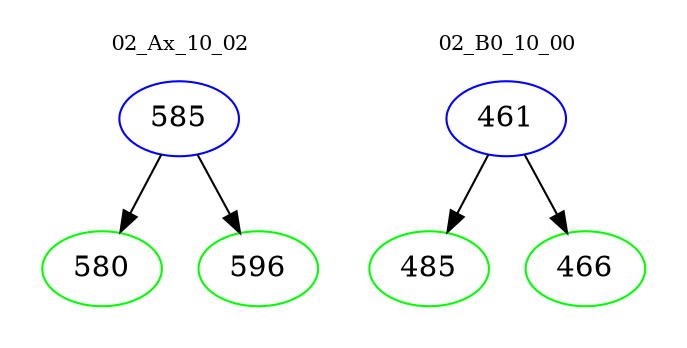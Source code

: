 digraph{
subgraph cluster_0 {
color = white
label = "02_Ax_10_02";
fontsize=10;
T0_585 [label="585", color="blue"]
T0_585 -> T0_580 [color="black"]
T0_580 [label="580", color="green"]
T0_585 -> T0_596 [color="black"]
T0_596 [label="596", color="green"]
}
subgraph cluster_1 {
color = white
label = "02_B0_10_00";
fontsize=10;
T1_461 [label="461", color="blue"]
T1_461 -> T1_485 [color="black"]
T1_485 [label="485", color="green"]
T1_461 -> T1_466 [color="black"]
T1_466 [label="466", color="green"]
}
}

